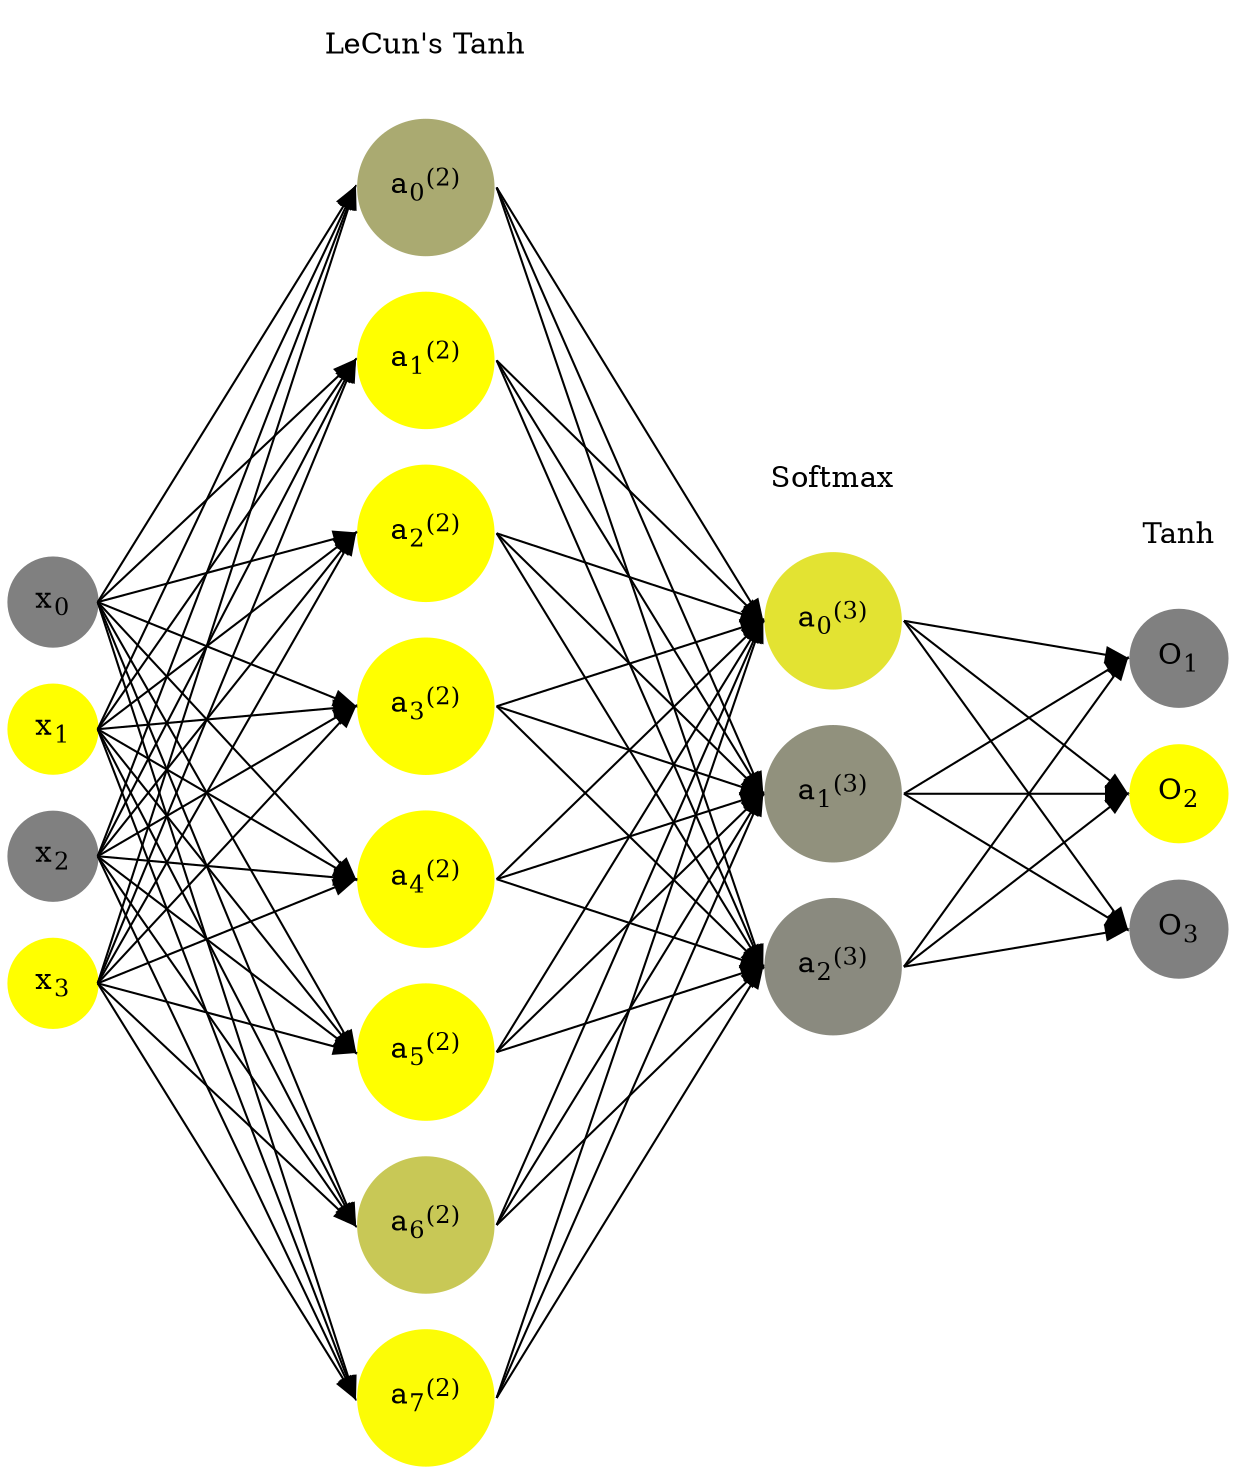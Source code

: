 digraph G {
	rankdir = LR;
	splines=false;
	edge[style=invis];
	ranksep= 1.4;
	{
	node [shape=circle, color="0.1667, 0.0, 0.5", style=filled, fillcolor="0.1667, 0.0, 0.5"];
	x0 [label=<x<sub>0</sub>>];
	}
	{
	node [shape=circle, color="0.1667, 1.0, 1.0", style=filled, fillcolor="0.1667, 1.0, 1.0"];
	x1 [label=<x<sub>1</sub>>];
	}
	{
	node [shape=circle, color="0.1667, 0.0, 0.5", style=filled, fillcolor="0.1667, 0.0, 0.5"];
	x2 [label=<x<sub>2</sub>>];
	}
	{
	node [shape=circle, color="0.1667, 1.0, 1.0", style=filled, fillcolor="0.1667, 1.0, 1.0"];
	x3 [label=<x<sub>3</sub>>];
	}
	{
	node [shape=circle, color="0.1667, 0.332557, 0.666278", style=filled, fillcolor="0.1667, 0.332557, 0.666278"];
	a02 [label=<a<sub>0</sub><sup>(2)</sup>>];
	}
	{
	node [shape=circle, color="0.1667, 1.536386, 1.268193", style=filled, fillcolor="0.1667, 1.536386, 1.268193"];
	a12 [label=<a<sub>1</sub><sup>(2)</sup>>];
	}
	{
	node [shape=circle, color="0.1667, 1.688995, 1.344498", style=filled, fillcolor="0.1667, 1.688995, 1.344498"];
	a22 [label=<a<sub>2</sub><sup>(2)</sup>>];
	}
	{
	node [shape=circle, color="0.1667, 1.626475, 1.313237", style=filled, fillcolor="0.1667, 1.626475, 1.313237"];
	a32 [label=<a<sub>3</sub><sup>(2)</sup>>];
	}
	{
	node [shape=circle, color="0.1667, 1.625858, 1.312929", style=filled, fillcolor="0.1667, 1.625858, 1.312929"];
	a42 [label=<a<sub>4</sub><sup>(2)</sup>>];
	}
	{
	node [shape=circle, color="0.1667, 1.578769, 1.289385", style=filled, fillcolor="0.1667, 1.578769, 1.289385"];
	a52 [label=<a<sub>5</sub><sup>(2)</sup>>];
	}
	{
	node [shape=circle, color="0.1667, 0.570136, 0.785068", style=filled, fillcolor="0.1667, 0.570136, 0.785068"];
	a62 [label=<a<sub>6</sub><sup>(2)</sup>>];
	}
	{
	node [shape=circle, color="0.1667, 0.976163, 0.988082", style=filled, fillcolor="0.1667, 0.976163, 0.988082"];
	a72 [label=<a<sub>7</sub><sup>(2)</sup>>];
	}
	{
	node [shape=circle, color="0.1667, 0.778550, 0.889275", style=filled, fillcolor="0.1667, 0.778550, 0.889275"];
	a03 [label=<a<sub>0</sub><sup>(3)</sup>>];
	}
	{
	node [shape=circle, color="0.1667, 0.139409, 0.569705", style=filled, fillcolor="0.1667, 0.139409, 0.569705"];
	a13 [label=<a<sub>1</sub><sup>(3)</sup>>];
	}
	{
	node [shape=circle, color="0.1667, 0.082041, 0.541020", style=filled, fillcolor="0.1667, 0.082041, 0.541020"];
	a23 [label=<a<sub>2</sub><sup>(3)</sup>>];
	}
	{
	node [shape=circle, color="0.1667, 0.0, 0.5", style=filled, fillcolor="0.1667, 0.0, 0.5"];
	O1 [label=<O<sub>1</sub>>];
	}
	{
	node [shape=circle, color="0.1667, 1.0, 1.0", style=filled, fillcolor="0.1667, 1.0, 1.0"];
	O2 [label=<O<sub>2</sub>>];
	}
	{
	node [shape=circle, color="0.1667, 0.0, 0.5", style=filled, fillcolor="0.1667, 0.0, 0.5"];
	O3 [label=<O<sub>3</sub>>];
	}
	{
	rank=same;
	x0->x1->x2->x3;
	}
	{
	rank=same;
	a02->a12->a22->a32->a42->a52->a62->a72;
	}
	{
	rank=same;
	a03->a13->a23;
	}
	{
	rank=same;
	O1->O2->O3;
	}
	l1 [shape=plaintext,label="LeCun's Tanh"];
	l1->a02;
	{rank=same; l1;a02};
	l2 [shape=plaintext,label="Softmax"];
	l2->a03;
	{rank=same; l2;a03};
	l3 [shape=plaintext,label="Tanh"];
	l3->O1;
	{rank=same; l3;O1};
edge[style=solid, tailport=e, headport=w];
	{x0;x1;x2;x3} -> {a02;a12;a22;a32;a42;a52;a62;a72};
	{a02;a12;a22;a32;a42;a52;a62;a72} -> {a03;a13;a23};
	{a03;a13;a23} -> {O1,O2,O3};
}